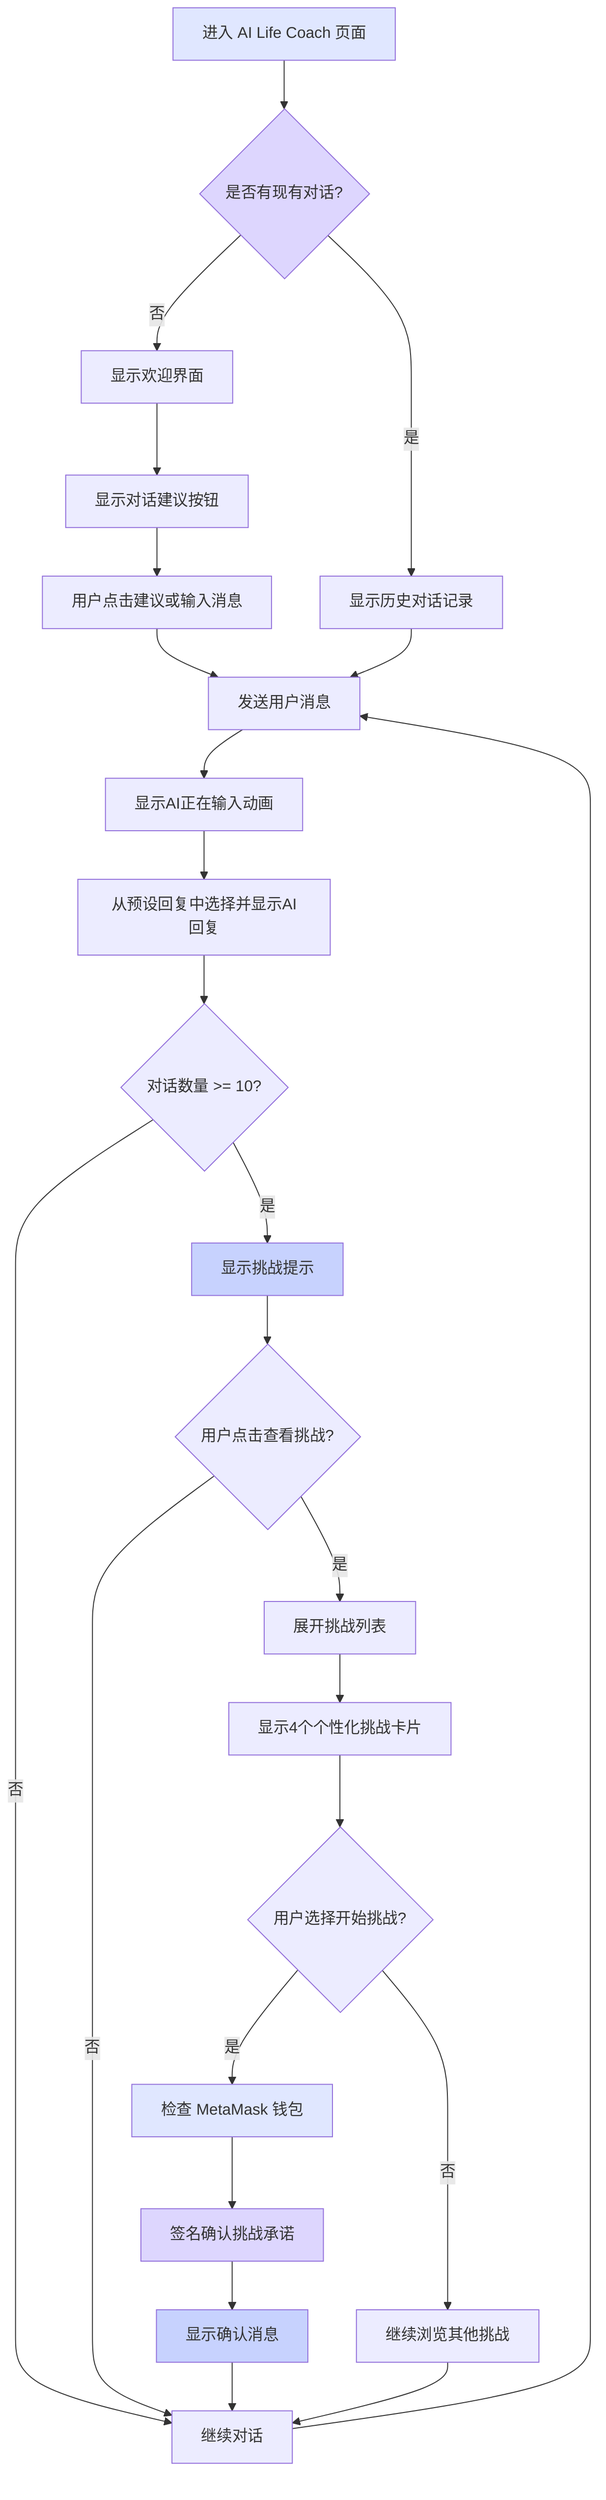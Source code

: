 flowchart TD
    A[进入 AI Life Coach 页面] --> B{是否有现有对话?}
    
    B -->|否| C[显示欢迎界面]
    C --> D[显示对话建议按钮]
    D --> E[用户点击建议或输入消息]
    
    B -->|是| F[显示历史对话记录]
    
    E --> G[发送用户消息]
    F --> G
    
    G --> H[显示AI正在输入动画]
    H --> I[从预设回复中选择并显示AI回复]
    
    I --> J{对话数量 >= 10?}
    J -->|是| K[显示挑战提示]
    J -->|否| L[继续对话]
    
    K --> M{用户点击查看挑战?}
    M -->|是| N[展开挑战列表]
    M -->|否| L
    
    N --> O[显示4个个性化挑战卡片]
    O --> P{用户选择开始挑战?}
    
    P -->|是| Q[检查 MetaMask 钱包]
    Q --> R[签名确认挑战承诺]
    R --> S[显示确认消息]
    
    P -->|否| T[继续浏览其他挑战]
    
    L --> G
    S --> L
    T --> L

    style A fill:#e0e7ff
    style B fill:#ddd6fe
    style K fill:#c7d2fe
    style Q fill:#e0e7ff
    style R fill:#ddd6fe
    style S fill:#c7d2fe